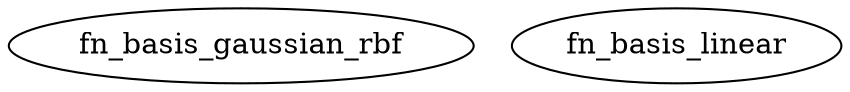 /* Created by mdot for Matlab */
digraph m2html {

  fn_basis_gaussian_rbf [URL="fn_basis_gaussian_rbf.html"];
  fn_basis_linear [URL="fn_basis_linear.html"];
}